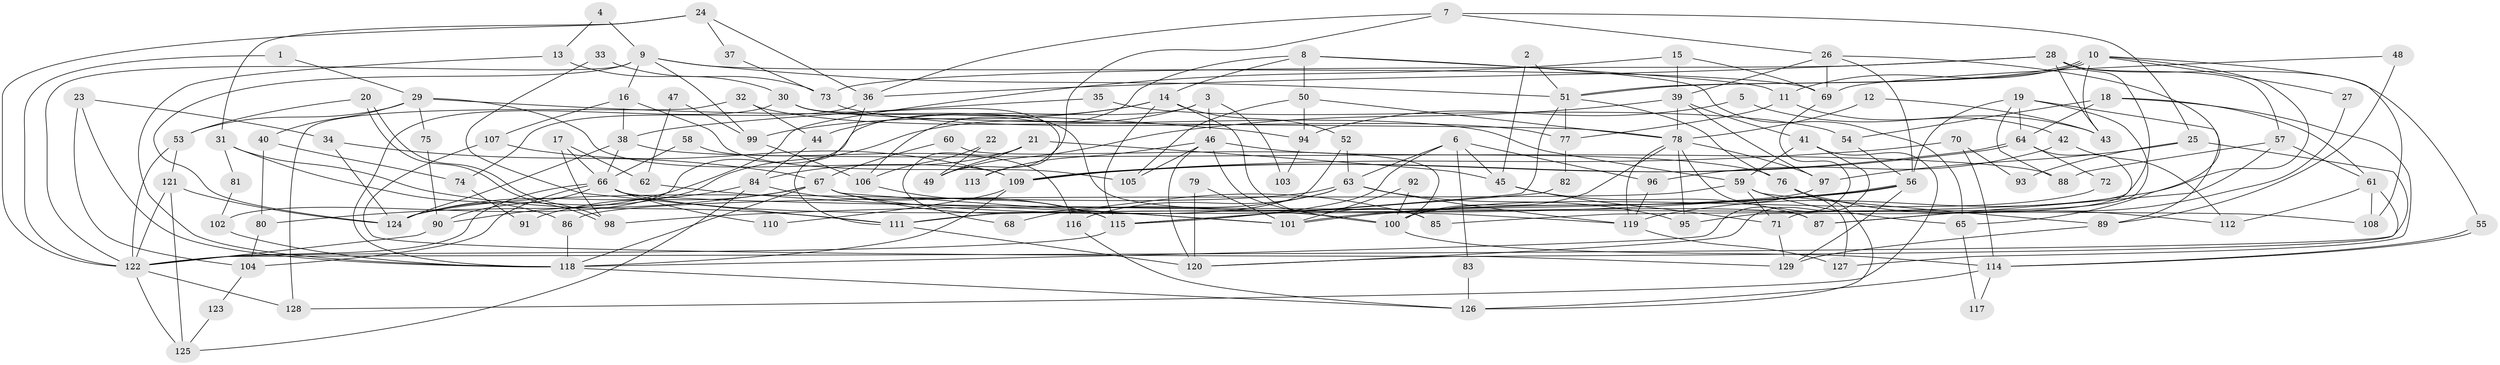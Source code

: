 // coarse degree distribution, {2: 0.21839080459770116, 9: 0.05747126436781609, 3: 0.13793103448275862, 5: 0.10344827586206896, 4: 0.1839080459770115, 7: 0.09195402298850575, 6: 0.13793103448275862, 10: 0.022988505747126436, 11: 0.022988505747126436, 8: 0.011494252873563218, 12: 0.011494252873563218}
// Generated by graph-tools (version 1.1) at 2025/52/02/27/25 19:52:03]
// undirected, 129 vertices, 258 edges
graph export_dot {
graph [start="1"]
  node [color=gray90,style=filled];
  1;
  2;
  3;
  4;
  5;
  6;
  7;
  8;
  9;
  10;
  11;
  12;
  13;
  14;
  15;
  16;
  17;
  18;
  19;
  20;
  21;
  22;
  23;
  24;
  25;
  26;
  27;
  28;
  29;
  30;
  31;
  32;
  33;
  34;
  35;
  36;
  37;
  38;
  39;
  40;
  41;
  42;
  43;
  44;
  45;
  46;
  47;
  48;
  49;
  50;
  51;
  52;
  53;
  54;
  55;
  56;
  57;
  58;
  59;
  60;
  61;
  62;
  63;
  64;
  65;
  66;
  67;
  68;
  69;
  70;
  71;
  72;
  73;
  74;
  75;
  76;
  77;
  78;
  79;
  80;
  81;
  82;
  83;
  84;
  85;
  86;
  87;
  88;
  89;
  90;
  91;
  92;
  93;
  94;
  95;
  96;
  97;
  98;
  99;
  100;
  101;
  102;
  103;
  104;
  105;
  106;
  107;
  108;
  109;
  110;
  111;
  112;
  113;
  114;
  115;
  116;
  117;
  118;
  119;
  120;
  121;
  122;
  123;
  124;
  125;
  126;
  127;
  128;
  129;
  1 -- 122;
  1 -- 29;
  2 -- 51;
  2 -- 45;
  3 -- 124;
  3 -- 46;
  3 -- 102;
  3 -- 103;
  4 -- 13;
  4 -- 9;
  5 -- 43;
  5 -- 94;
  6 -- 63;
  6 -- 115;
  6 -- 45;
  6 -- 83;
  6 -- 96;
  7 -- 26;
  7 -- 36;
  7 -- 25;
  7 -- 49;
  8 -- 11;
  8 -- 65;
  8 -- 14;
  8 -- 50;
  8 -- 106;
  9 -- 51;
  9 -- 16;
  9 -- 69;
  9 -- 99;
  9 -- 122;
  9 -- 124;
  10 -- 51;
  10 -- 51;
  10 -- 119;
  10 -- 11;
  10 -- 27;
  10 -- 43;
  10 -- 108;
  11 -- 42;
  11 -- 77;
  12 -- 43;
  12 -- 78;
  13 -- 30;
  13 -- 118;
  14 -- 99;
  14 -- 44;
  14 -- 52;
  14 -- 85;
  14 -- 115;
  15 -- 39;
  15 -- 90;
  15 -- 69;
  16 -- 38;
  16 -- 105;
  16 -- 107;
  17 -- 98;
  17 -- 66;
  17 -- 62;
  18 -- 127;
  18 -- 64;
  18 -- 54;
  18 -- 61;
  19 -- 56;
  19 -- 71;
  19 -- 64;
  19 -- 88;
  19 -- 89;
  20 -- 98;
  20 -- 98;
  20 -- 53;
  21 -- 84;
  21 -- 49;
  21 -- 45;
  21 -- 68;
  22 -- 106;
  22 -- 49;
  23 -- 118;
  23 -- 34;
  23 -- 104;
  24 -- 31;
  24 -- 122;
  24 -- 36;
  24 -- 37;
  25 -- 122;
  25 -- 93;
  25 -- 97;
  26 -- 39;
  26 -- 69;
  26 -- 56;
  26 -- 65;
  27 -- 87;
  28 -- 36;
  28 -- 85;
  28 -- 43;
  28 -- 55;
  28 -- 57;
  28 -- 73;
  29 -- 109;
  29 -- 53;
  29 -- 40;
  29 -- 75;
  29 -- 94;
  30 -- 118;
  30 -- 87;
  30 -- 78;
  30 -- 113;
  31 -- 86;
  31 -- 111;
  31 -- 81;
  32 -- 128;
  32 -- 44;
  32 -- 59;
  33 -- 111;
  33 -- 73;
  34 -- 124;
  34 -- 67;
  35 -- 54;
  35 -- 38;
  36 -- 111;
  36 -- 74;
  37 -- 73;
  38 -- 124;
  38 -- 66;
  38 -- 88;
  39 -- 97;
  39 -- 78;
  39 -- 41;
  39 -- 49;
  40 -- 80;
  40 -- 74;
  41 -- 59;
  41 -- 120;
  41 -- 128;
  42 -- 96;
  42 -- 112;
  44 -- 84;
  45 -- 71;
  45 -- 87;
  46 -- 76;
  46 -- 120;
  46 -- 100;
  46 -- 105;
  46 -- 113;
  47 -- 99;
  47 -- 62;
  48 -- 69;
  48 -- 89;
  50 -- 78;
  50 -- 94;
  50 -- 105;
  51 -- 115;
  51 -- 76;
  51 -- 77;
  52 -- 63;
  52 -- 111;
  53 -- 121;
  53 -- 122;
  54 -- 56;
  55 -- 114;
  55 -- 114;
  56 -- 101;
  56 -- 101;
  56 -- 98;
  56 -- 129;
  57 -- 88;
  57 -- 61;
  57 -- 87;
  58 -- 116;
  58 -- 66;
  59 -- 89;
  59 -- 65;
  59 -- 71;
  59 -- 86;
  60 -- 67;
  60 -- 100;
  61 -- 108;
  61 -- 112;
  61 -- 120;
  62 -- 101;
  63 -- 124;
  63 -- 95;
  63 -- 68;
  63 -- 116;
  63 -- 119;
  64 -- 109;
  64 -- 109;
  64 -- 72;
  64 -- 95;
  65 -- 117;
  66 -- 100;
  66 -- 108;
  66 -- 90;
  66 -- 104;
  66 -- 110;
  66 -- 122;
  67 -- 118;
  67 -- 119;
  67 -- 80;
  67 -- 85;
  67 -- 91;
  67 -- 101;
  69 -- 118;
  70 -- 114;
  70 -- 109;
  70 -- 93;
  71 -- 129;
  72 -- 100;
  73 -- 77;
  74 -- 91;
  75 -- 90;
  76 -- 126;
  76 -- 112;
  77 -- 82;
  78 -- 97;
  78 -- 95;
  78 -- 100;
  78 -- 119;
  78 -- 127;
  79 -- 101;
  79 -- 120;
  80 -- 104;
  81 -- 102;
  82 -- 115;
  83 -- 126;
  84 -- 115;
  84 -- 124;
  84 -- 125;
  86 -- 118;
  89 -- 129;
  90 -- 122;
  92 -- 101;
  92 -- 100;
  94 -- 103;
  96 -- 119;
  97 -- 111;
  99 -- 106;
  100 -- 114;
  102 -- 118;
  104 -- 123;
  106 -- 115;
  107 -- 129;
  107 -- 109;
  109 -- 110;
  109 -- 118;
  111 -- 120;
  114 -- 117;
  114 -- 126;
  115 -- 122;
  116 -- 126;
  118 -- 126;
  119 -- 127;
  121 -- 125;
  121 -- 122;
  121 -- 124;
  122 -- 125;
  122 -- 128;
  123 -- 125;
}
